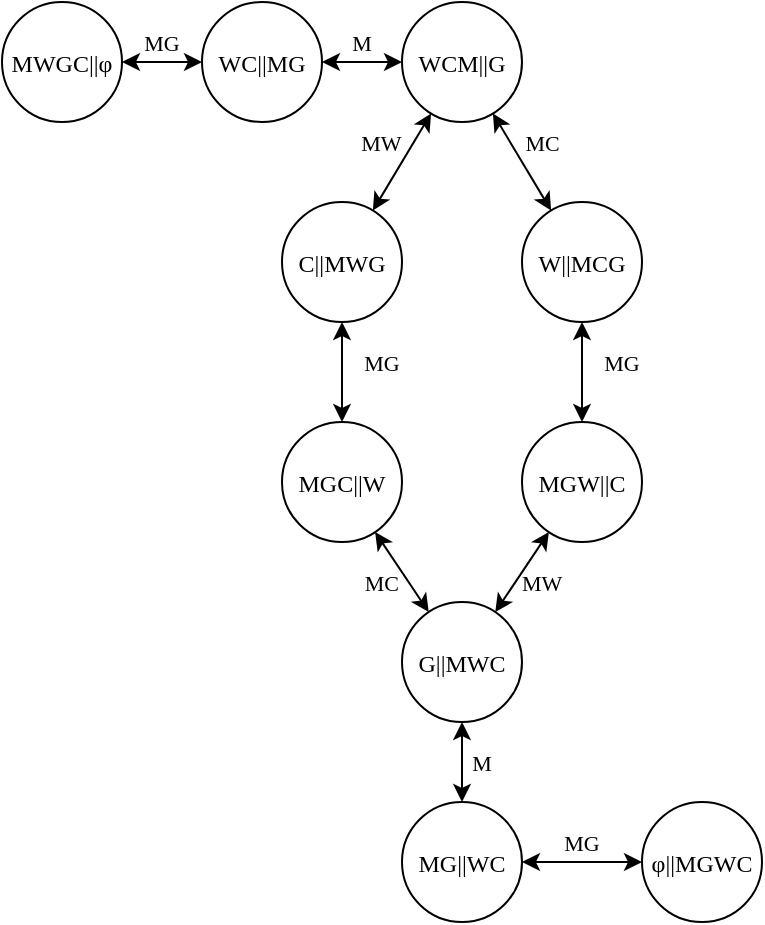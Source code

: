<mxfile compressed="false" version="20.0.4" type="device">
  <diagram id="7Xls71wJfc9KXIQqXC9b" name="第 1 页">
    <mxGraphModel dx="903" dy="496" grid="1" gridSize="10" guides="1" tooltips="1" connect="1" arrows="1" fold="1" page="1" pageScale="1" pageWidth="827" pageHeight="1169" math="0" shadow="0">
      <root>
        <mxCell id="0" />
        <mxCell id="1" parent="0" />
        <mxCell id="1pa2kpZrMguOizyrKCUg-3" value="MG" style="edgeStyle=orthogonalEdgeStyle;rounded=0;orthogonalLoop=1;jettySize=auto;startArrow=classic;startFill=1;fontFamily=Times New Roman;labelBackgroundColor=none;" edge="1" parent="1" source="1pa2kpZrMguOizyrKCUg-1" target="1pa2kpZrMguOizyrKCUg-2">
          <mxGeometry y="10" relative="1" as="geometry">
            <mxPoint as="offset" />
          </mxGeometry>
        </mxCell>
        <mxCell id="1pa2kpZrMguOizyrKCUg-1" value="MWGC||φ" style="shape=ellipse;dashed=0;whitespace=wrap;aspect=fixed;perimeter=ellipsePerimeter;fontFamily=Times New Roman;labelBackgroundColor=none;" vertex="1" parent="1">
          <mxGeometry x="180" y="110" width="60" height="60" as="geometry" />
        </mxCell>
        <mxCell id="1pa2kpZrMguOizyrKCUg-7" value="M" style="edgeStyle=orthogonalEdgeStyle;rounded=0;orthogonalLoop=1;jettySize=auto;startArrow=classic;startFill=1;fontFamily=Times New Roman;labelBackgroundColor=none;" edge="1" parent="1" source="1pa2kpZrMguOizyrKCUg-2" target="1pa2kpZrMguOizyrKCUg-6">
          <mxGeometry y="10" relative="1" as="geometry">
            <mxPoint as="offset" />
          </mxGeometry>
        </mxCell>
        <mxCell id="1pa2kpZrMguOizyrKCUg-2" value="WC||MG" style="shape=ellipse;dashed=0;whitespace=wrap;aspect=fixed;perimeter=ellipsePerimeter;fontFamily=Times New Roman;labelBackgroundColor=none;" vertex="1" parent="1">
          <mxGeometry x="280" y="110" width="60" height="60" as="geometry" />
        </mxCell>
        <mxCell id="1pa2kpZrMguOizyrKCUg-10" value="MW" style="rounded=0;orthogonalLoop=1;jettySize=auto;startArrow=classic;startFill=1;fontFamily=Times New Roman;labelBackgroundColor=none;" edge="1" parent="1" source="1pa2kpZrMguOizyrKCUg-6" target="1pa2kpZrMguOizyrKCUg-8">
          <mxGeometry x="-0.121" y="-14" relative="1" as="geometry">
            <mxPoint as="offset" />
          </mxGeometry>
        </mxCell>
        <mxCell id="1pa2kpZrMguOizyrKCUg-11" value="MC" style="edgeStyle=none;rounded=0;orthogonalLoop=1;jettySize=auto;startArrow=classic;startFill=1;fontFamily=Times New Roman;labelBackgroundColor=none;" edge="1" parent="1" source="1pa2kpZrMguOizyrKCUg-6" target="1pa2kpZrMguOizyrKCUg-9">
          <mxGeometry x="-0.121" y="14" relative="1" as="geometry">
            <mxPoint as="offset" />
          </mxGeometry>
        </mxCell>
        <mxCell id="1pa2kpZrMguOizyrKCUg-6" value="WCM||G" style="shape=ellipse;dashed=0;whitespace=wrap;aspect=fixed;perimeter=ellipsePerimeter;fontFamily=Times New Roman;labelBackgroundColor=none;" vertex="1" parent="1">
          <mxGeometry x="380" y="110" width="60" height="60" as="geometry" />
        </mxCell>
        <mxCell id="1pa2kpZrMguOizyrKCUg-14" value="MG" style="edgeStyle=none;rounded=0;orthogonalLoop=1;jettySize=auto;startArrow=classic;startFill=1;fontFamily=Times New Roman;labelBackgroundColor=none;" edge="1" parent="1" source="1pa2kpZrMguOizyrKCUg-8" target="1pa2kpZrMguOizyrKCUg-12">
          <mxGeometry x="-0.2" y="20" relative="1" as="geometry">
            <mxPoint as="offset" />
          </mxGeometry>
        </mxCell>
        <mxCell id="1pa2kpZrMguOizyrKCUg-8" value="C||MWG" style="shape=ellipse;dashed=0;whitespace=wrap;aspect=fixed;perimeter=ellipsePerimeter;fontFamily=Times New Roman;labelBackgroundColor=none;" vertex="1" parent="1">
          <mxGeometry x="320" y="210" width="60" height="60" as="geometry" />
        </mxCell>
        <mxCell id="1pa2kpZrMguOizyrKCUg-15" value="MG" style="edgeStyle=none;rounded=0;orthogonalLoop=1;jettySize=auto;entryX=0.5;entryY=0;entryDx=0;entryDy=0;startArrow=classic;startFill=1;fontFamily=Times New Roman;labelBackgroundColor=none;" edge="1" parent="1" source="1pa2kpZrMguOizyrKCUg-9" target="1pa2kpZrMguOizyrKCUg-13">
          <mxGeometry x="-0.2" y="20" relative="1" as="geometry">
            <mxPoint as="offset" />
          </mxGeometry>
        </mxCell>
        <mxCell id="1pa2kpZrMguOizyrKCUg-9" value="W||MCG" style="shape=ellipse;dashed=0;whitespace=wrap;aspect=fixed;perimeter=ellipsePerimeter;fontFamily=Times New Roman;labelBackgroundColor=none;" vertex="1" parent="1">
          <mxGeometry x="440" y="210" width="60" height="60" as="geometry" />
        </mxCell>
        <mxCell id="1pa2kpZrMguOizyrKCUg-18" value="MC" style="edgeStyle=none;rounded=0;orthogonalLoop=1;jettySize=auto;startArrow=classic;startFill=1;fontFamily=Times New Roman;labelBackgroundColor=none;" edge="1" parent="1" source="1pa2kpZrMguOizyrKCUg-12" target="1pa2kpZrMguOizyrKCUg-16">
          <mxGeometry x="-0.056" y="-11" relative="1" as="geometry">
            <mxPoint as="offset" />
          </mxGeometry>
        </mxCell>
        <mxCell id="1pa2kpZrMguOizyrKCUg-12" value="MGC||W" style="shape=ellipse;dashed=0;whitespace=wrap;aspect=fixed;perimeter=ellipsePerimeter;fontFamily=Times New Roman;labelBackgroundColor=none;" vertex="1" parent="1">
          <mxGeometry x="320" y="320" width="60" height="60" as="geometry" />
        </mxCell>
        <mxCell id="1pa2kpZrMguOizyrKCUg-17" value="MW" style="edgeStyle=none;rounded=0;orthogonalLoop=1;jettySize=auto;startArrow=classic;startFill=1;fontFamily=Times New Roman;labelBackgroundColor=none;" edge="1" parent="1" source="1pa2kpZrMguOizyrKCUg-13" target="1pa2kpZrMguOizyrKCUg-16">
          <mxGeometry x="-0.056" y="11" relative="1" as="geometry">
            <mxPoint as="offset" />
          </mxGeometry>
        </mxCell>
        <mxCell id="1pa2kpZrMguOizyrKCUg-13" value="MGW||C" style="shape=ellipse;dashed=0;whitespace=wrap;aspect=fixed;perimeter=ellipsePerimeter;fontFamily=Times New Roman;labelBackgroundColor=none;" vertex="1" parent="1">
          <mxGeometry x="440" y="320" width="60" height="60" as="geometry" />
        </mxCell>
        <mxCell id="1pa2kpZrMguOizyrKCUg-20" value="M" style="edgeStyle=none;rounded=0;orthogonalLoop=1;jettySize=auto;startArrow=classic;startFill=1;fontFamily=Times New Roman;labelBackgroundColor=none;" edge="1" parent="1" source="1pa2kpZrMguOizyrKCUg-16" target="1pa2kpZrMguOizyrKCUg-19">
          <mxGeometry y="10" relative="1" as="geometry">
            <mxPoint as="offset" />
          </mxGeometry>
        </mxCell>
        <mxCell id="1pa2kpZrMguOizyrKCUg-16" value="G||MWC" style="shape=ellipse;dashed=0;whitespace=wrap;aspect=fixed;perimeter=ellipsePerimeter;fontFamily=Times New Roman;labelBackgroundColor=none;" vertex="1" parent="1">
          <mxGeometry x="380" y="410" width="60" height="60" as="geometry" />
        </mxCell>
        <mxCell id="1pa2kpZrMguOizyrKCUg-24" value="MG" style="edgeStyle=none;rounded=0;orthogonalLoop=1;jettySize=auto;startArrow=classic;startFill=1;fontFamily=Times New Roman;labelBackgroundColor=none;" edge="1" parent="1" source="1pa2kpZrMguOizyrKCUg-19" target="1pa2kpZrMguOizyrKCUg-23">
          <mxGeometry y="10" relative="1" as="geometry">
            <mxPoint as="offset" />
          </mxGeometry>
        </mxCell>
        <mxCell id="1pa2kpZrMguOizyrKCUg-19" value="MG||WC" style="shape=ellipse;dashed=0;whitespace=wrap;aspect=fixed;perimeter=ellipsePerimeter;fontFamily=Times New Roman;labelBackgroundColor=none;" vertex="1" parent="1">
          <mxGeometry x="380" y="510" width="60" height="60" as="geometry" />
        </mxCell>
        <mxCell id="1pa2kpZrMguOizyrKCUg-23" value="φ||MGWC" style="shape=ellipse;dashed=0;whitespace=wrap;aspect=fixed;perimeter=ellipsePerimeter;fontFamily=Times New Roman;labelBackgroundColor=none;" vertex="1" parent="1">
          <mxGeometry x="500" y="510" width="60" height="60" as="geometry" />
        </mxCell>
      </root>
    </mxGraphModel>
  </diagram>
</mxfile>
